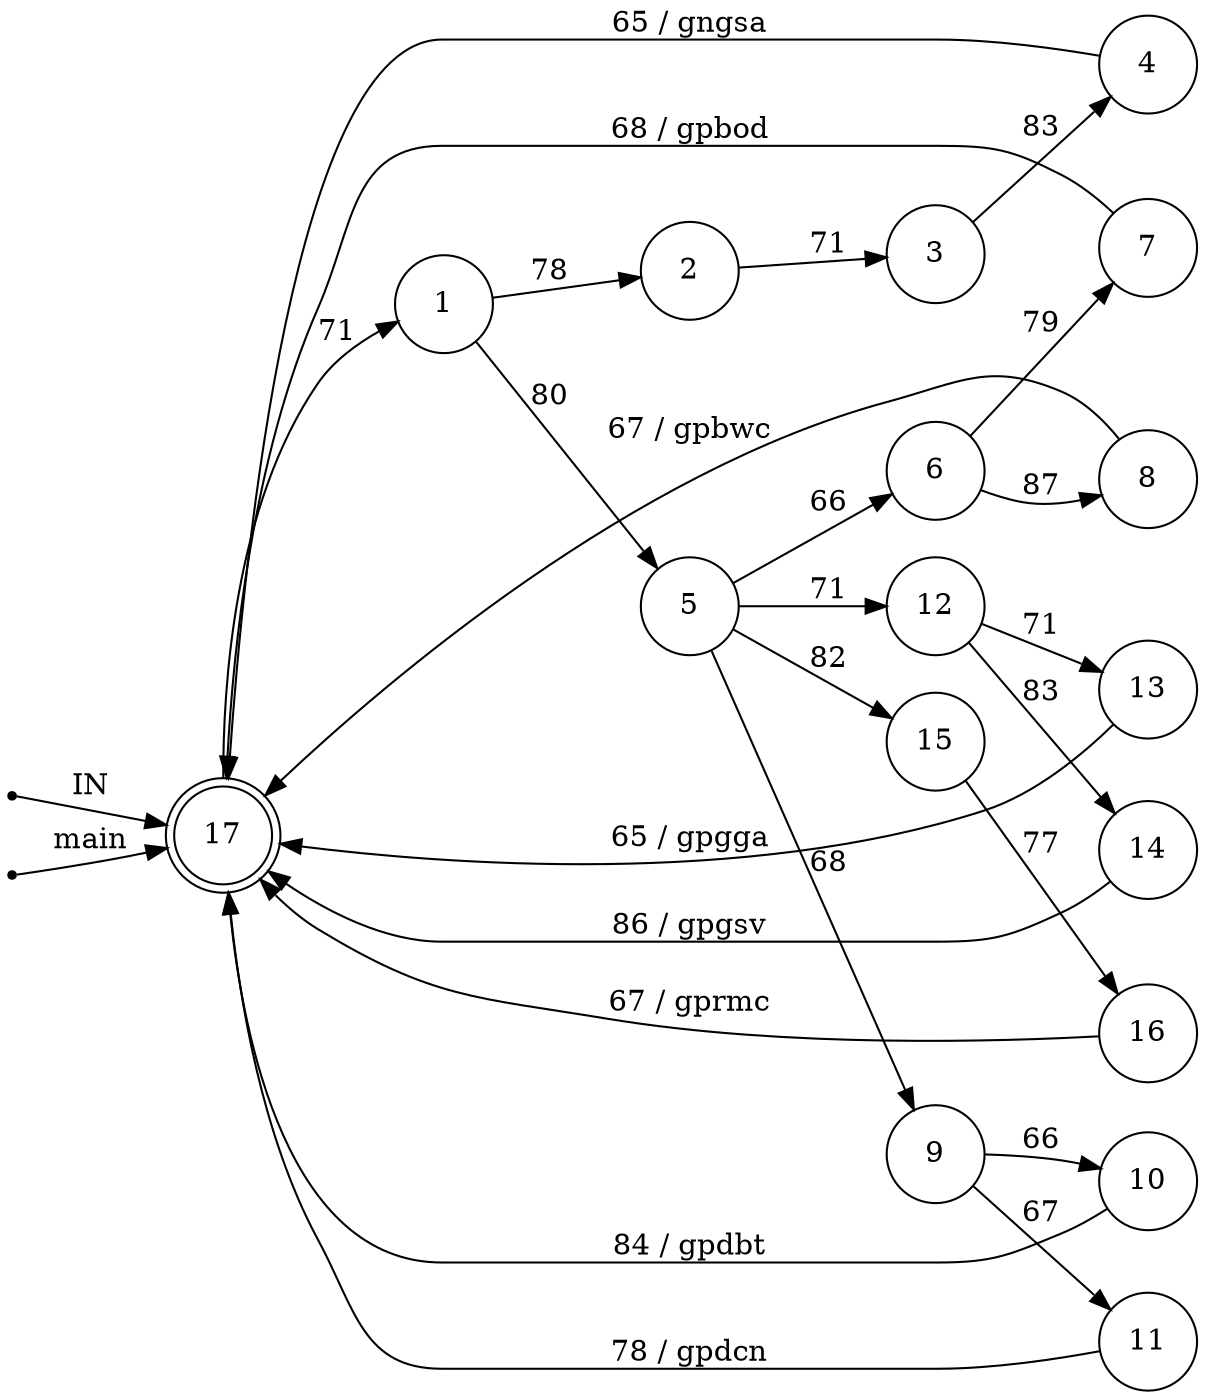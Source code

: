 digraph foo {
	rankdir=LR;
	node [ shape = point ];
	ENTRY;
	en_17;
	node [ shape = circle, height = 0.2 ];
	node [ fixedsize = true, height = 0.65, shape = doublecircle ];
	17;
	node [ shape = circle ];
	1 -> 2 [ label = "78" ];
	1 -> 5 [ label = "80" ];
	2 -> 3 [ label = "71" ];
	3 -> 4 [ label = "83" ];
	4 -> 17 [ label = "65 / gngsa" ];
	5 -> 6 [ label = "66" ];
	5 -> 9 [ label = "68" ];
	5 -> 12 [ label = "71" ];
	5 -> 15 [ label = "82" ];
	6 -> 7 [ label = "79" ];
	6 -> 8 [ label = "87" ];
	7 -> 17 [ label = "68 / gpbod" ];
	8 -> 17 [ label = "67 / gpbwc" ];
	9 -> 10 [ label = "66" ];
	9 -> 11 [ label = "67" ];
	10 -> 17 [ label = "84 / gpdbt" ];
	11 -> 17 [ label = "78 / gpdcn" ];
	12 -> 13 [ label = "71" ];
	12 -> 14 [ label = "83" ];
	13 -> 17 [ label = "65 / gpgga" ];
	14 -> 17 [ label = "86 / gpgsv" ];
	15 -> 16 [ label = "77" ];
	16 -> 17 [ label = "67 / gprmc" ];
	17 -> 1 [ label = "71" ];
	ENTRY -> 17 [ label = "IN" ];
	en_17 -> 17 [ label = "main" ];
}
